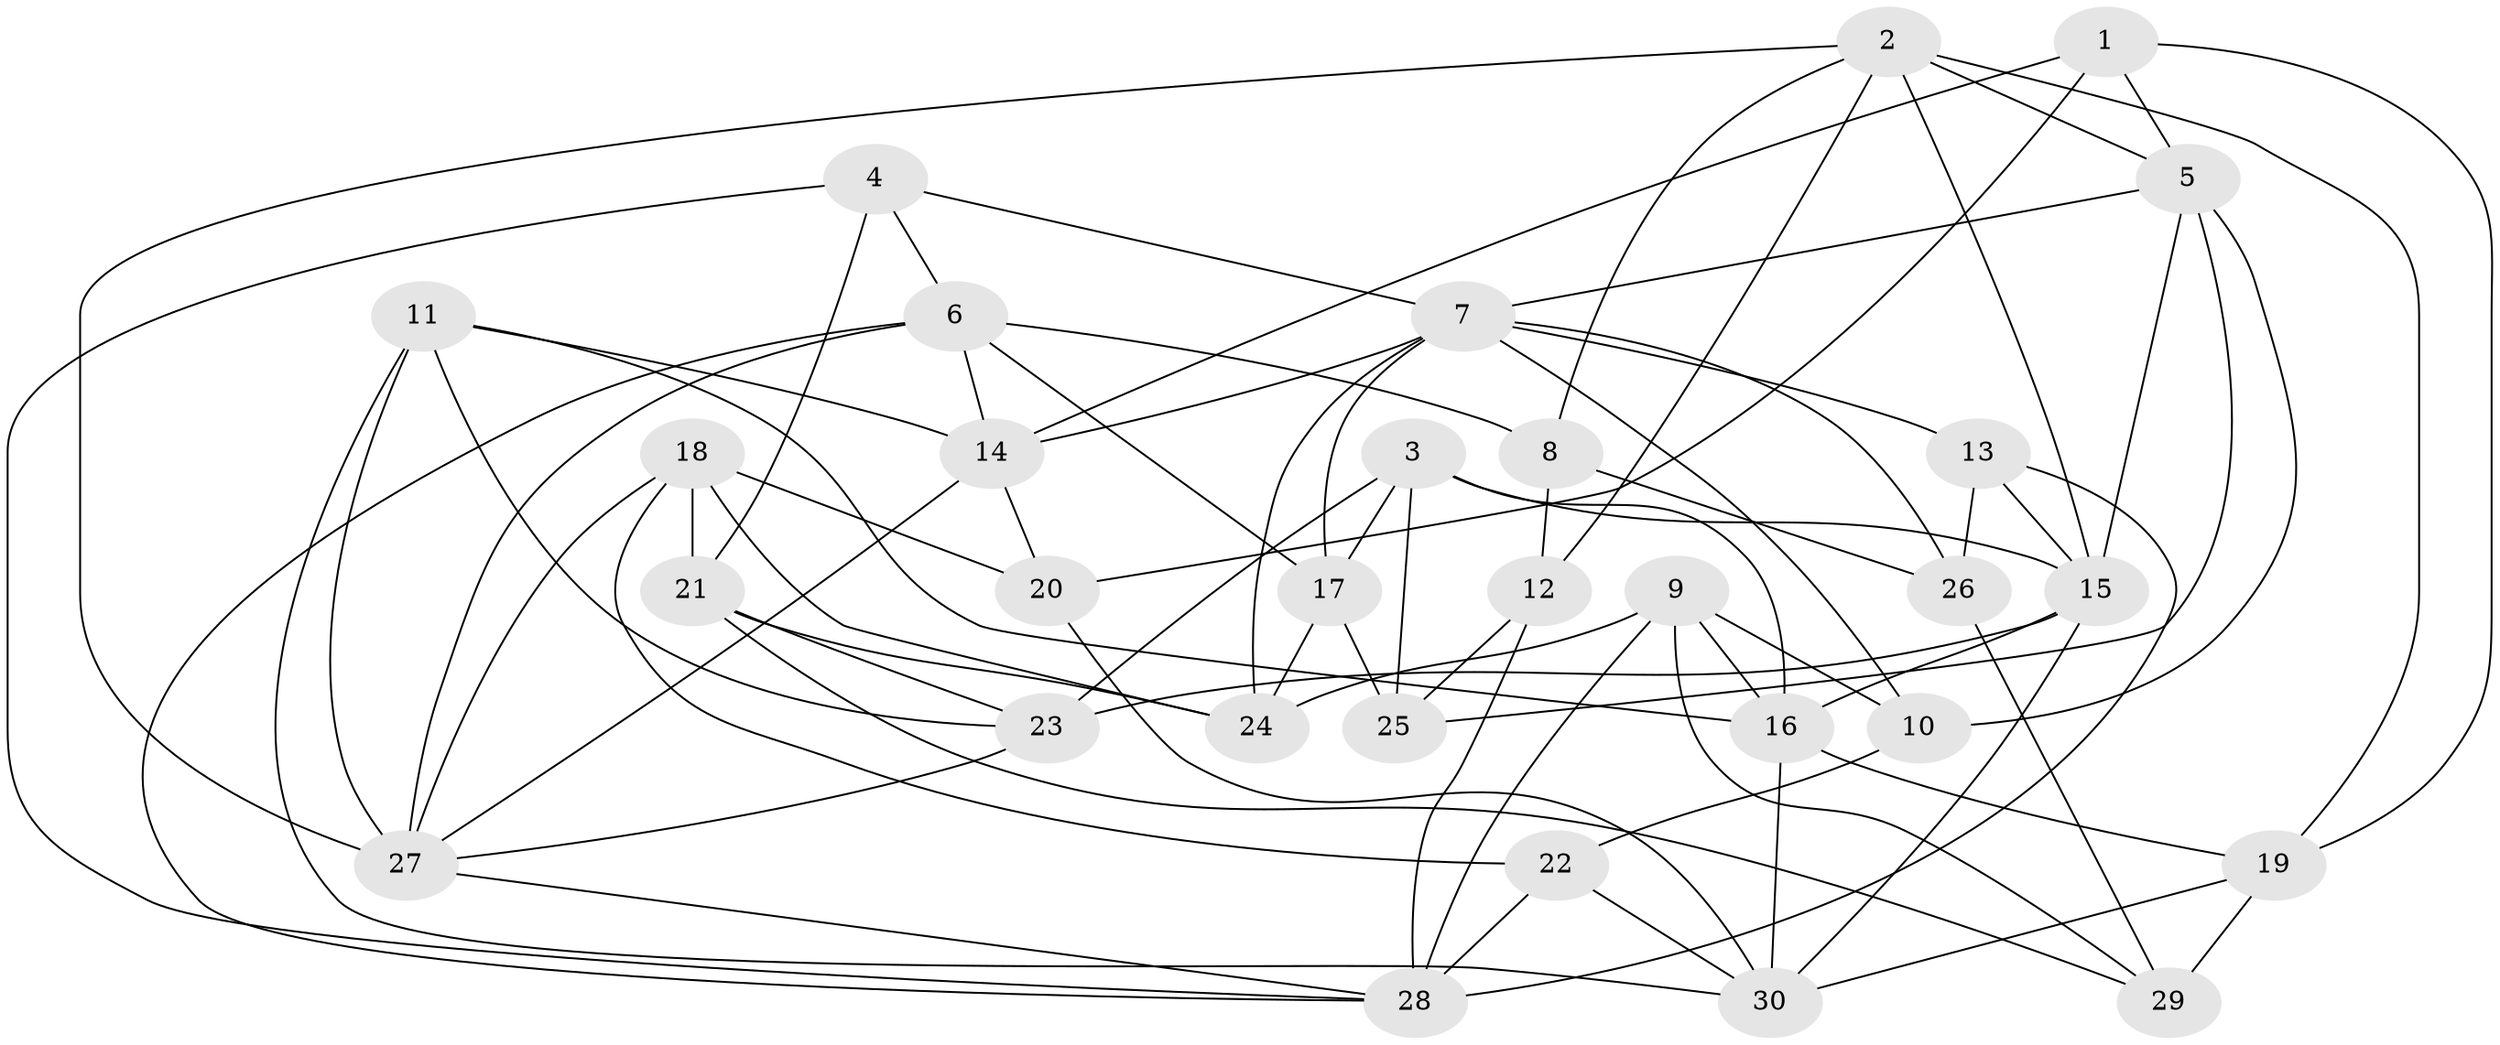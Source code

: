 // original degree distribution, {4: 1.0}
// Generated by graph-tools (version 1.1) at 2025/38/03/04/25 23:38:15]
// undirected, 30 vertices, 77 edges
graph export_dot {
  node [color=gray90,style=filled];
  1;
  2;
  3;
  4;
  5;
  6;
  7;
  8;
  9;
  10;
  11;
  12;
  13;
  14;
  15;
  16;
  17;
  18;
  19;
  20;
  21;
  22;
  23;
  24;
  25;
  26;
  27;
  28;
  29;
  30;
  1 -- 5 [weight=1.0];
  1 -- 14 [weight=1.0];
  1 -- 19 [weight=1.0];
  1 -- 20 [weight=1.0];
  2 -- 5 [weight=1.0];
  2 -- 8 [weight=1.0];
  2 -- 12 [weight=2.0];
  2 -- 15 [weight=2.0];
  2 -- 19 [weight=1.0];
  2 -- 27 [weight=1.0];
  3 -- 15 [weight=3.0];
  3 -- 16 [weight=1.0];
  3 -- 17 [weight=2.0];
  3 -- 23 [weight=1.0];
  3 -- 25 [weight=1.0];
  4 -- 6 [weight=1.0];
  4 -- 7 [weight=1.0];
  4 -- 21 [weight=1.0];
  4 -- 28 [weight=1.0];
  5 -- 7 [weight=1.0];
  5 -- 10 [weight=1.0];
  5 -- 15 [weight=1.0];
  5 -- 25 [weight=1.0];
  6 -- 8 [weight=1.0];
  6 -- 14 [weight=1.0];
  6 -- 17 [weight=1.0];
  6 -- 27 [weight=1.0];
  6 -- 28 [weight=1.0];
  7 -- 10 [weight=1.0];
  7 -- 13 [weight=1.0];
  7 -- 14 [weight=1.0];
  7 -- 17 [weight=1.0];
  7 -- 24 [weight=1.0];
  7 -- 26 [weight=1.0];
  8 -- 12 [weight=2.0];
  8 -- 26 [weight=2.0];
  9 -- 10 [weight=2.0];
  9 -- 16 [weight=1.0];
  9 -- 24 [weight=2.0];
  9 -- 28 [weight=2.0];
  9 -- 29 [weight=1.0];
  10 -- 22 [weight=2.0];
  11 -- 14 [weight=1.0];
  11 -- 16 [weight=1.0];
  11 -- 23 [weight=1.0];
  11 -- 27 [weight=2.0];
  11 -- 30 [weight=1.0];
  12 -- 25 [weight=3.0];
  12 -- 28 [weight=1.0];
  13 -- 15 [weight=1.0];
  13 -- 26 [weight=1.0];
  13 -- 28 [weight=1.0];
  14 -- 20 [weight=1.0];
  14 -- 27 [weight=1.0];
  15 -- 16 [weight=1.0];
  15 -- 23 [weight=1.0];
  15 -- 30 [weight=1.0];
  16 -- 19 [weight=1.0];
  16 -- 30 [weight=1.0];
  17 -- 24 [weight=1.0];
  17 -- 25 [weight=1.0];
  18 -- 20 [weight=3.0];
  18 -- 21 [weight=3.0];
  18 -- 22 [weight=2.0];
  18 -- 24 [weight=1.0];
  18 -- 27 [weight=1.0];
  19 -- 29 [weight=2.0];
  19 -- 30 [weight=1.0];
  20 -- 30 [weight=1.0];
  21 -- 23 [weight=2.0];
  21 -- 24 [weight=1.0];
  21 -- 29 [weight=1.0];
  22 -- 28 [weight=1.0];
  22 -- 30 [weight=1.0];
  23 -- 27 [weight=1.0];
  26 -- 29 [weight=2.0];
  27 -- 28 [weight=1.0];
}
